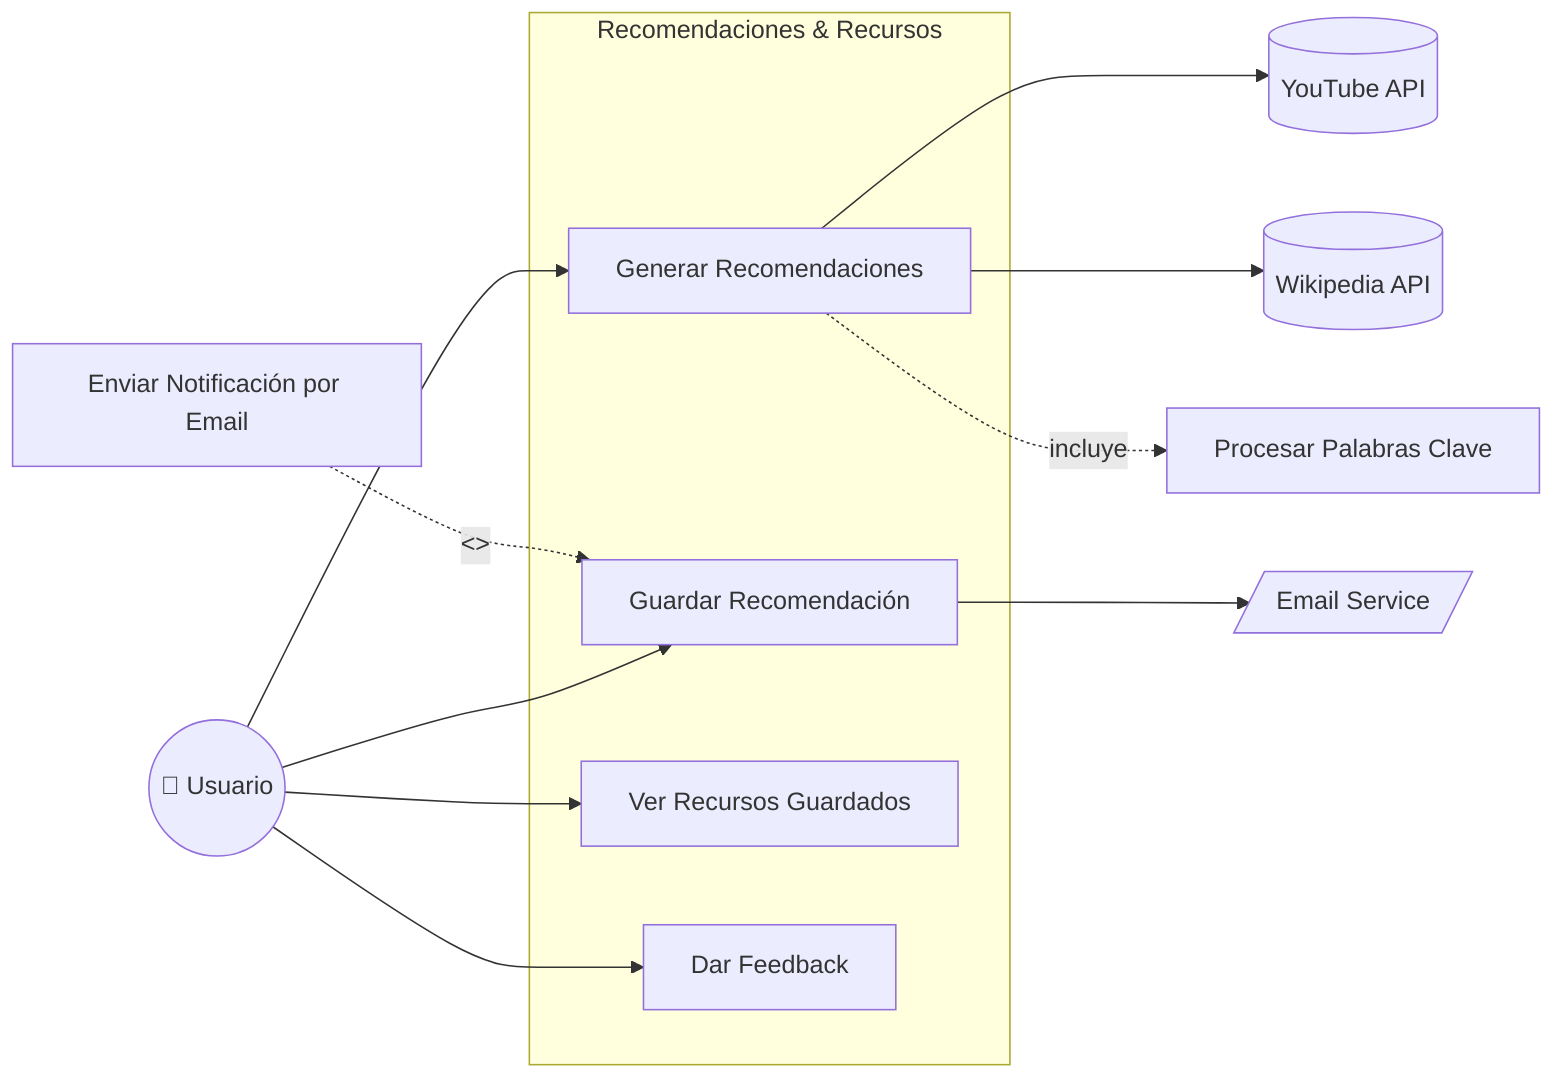 flowchart LR
  Usuario((👤 Usuario))
  subgraph RECS["Recomendaciones & Recursos"]
    direction TB
    GenRec[Generar Recomendaciones]
    GuardarRec[Guardar Recomendación]
    VerRecursos[Ver Recursos Guardados]
    Feedback[Dar Feedback]
  end

  YOUTUBE[(YouTube API)]
  WIKI[(Wikipedia API)]
  EMAIL[/"Email Service"/]

  Usuario --> GenRec
  Usuario --> GuardarRec
  Usuario --> VerRecursos
  Usuario --> Feedback

  GenRec --> YOUTUBE
  GenRec --> WIKI

  %% include: generar recomendación incluye procesar palabras clave
  Procesar[Procesar Palabras Clave]
  GenRec -.->|incluye| Procesar

  %% extend: enviar notificación por email solo si el usuario solicita
  Notif[Enviar Notificación por Email]
  Notif -.->|<<extend>>| GuardarRec
  GuardarRec --> EMAIL